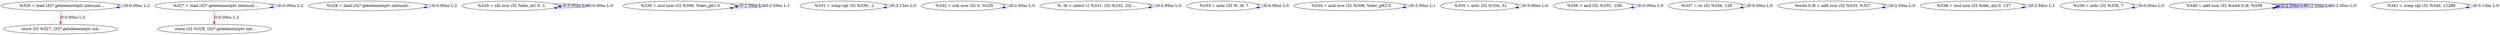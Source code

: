 digraph {
Node0x560817b18a00[label="  %326 = load i32* getelementptr inbound..."];
Node0x560817b18a00 -> Node0x560817b18a00[label="D:0.00ns L:2",color=blue];
Node0x560817b18ca0[label="  store i32 %327, i32* getelementptr inb..."];
Node0x560817b18a00 -> Node0x560817b18ca0[label="D:0.00ns L:2",color=red];
Node0x560817b18bc0[label="  %327 = load i32* getelementptr inbound..."];
Node0x560817b18bc0 -> Node0x560817b18bc0[label="D:0.00ns L:2",color=blue];
Node0x560817b18e60[label="  store i32 %328, i32* getelementptr inb..."];
Node0x560817b18bc0 -> Node0x560817b18e60[label="D:0.00ns L:2",color=red];
Node0x560817b18d80[label="  %328 = load i32* getelementptr inbound..."];
Node0x560817b18d80 -> Node0x560817b18d80[label="D:0.00ns L:2",color=blue];
Node0x560817b19100[label="  %329 = shl nsw i32 %dec_al1.0, 2"];
Node0x560817b19100 -> Node0x560817b19100[label="D:0.00ns L:0",color=blue];
Node0x560817b19100 -> Node0x560817b19100[label="D:0.00ns L:0",color=blue];
Node0x560817b191e0[label="  %330 = mul nsw i32 %306, %dec_plt1.0"];
Node0x560817b191e0 -> Node0x560817b191e0[label="D:2.59ns L:1",color=blue];
Node0x560817b191e0 -> Node0x560817b191e0[label="D:2.59ns L:1",color=blue];
Node0x560817b192c0[label="  %331 = icmp sgt i32 %330, -1"];
Node0x560817b192c0 -> Node0x560817b192c0[label="D:3.13ns L:0",color=blue];
Node0x560817b193a0[label="  %332 = sub nsw i32 0, %329"];
Node0x560817b193a0 -> Node0x560817b193a0[label="D:2.40ns L:0",color=blue];
Node0x560817b19480[label="  %..i8 = select i1 %331, i32 %332, i32 ..."];
Node0x560817b19480 -> Node0x560817b19480[label="D:3.99ns L:0",color=blue];
Node0x560817b19560[label="  %333 = ashr i32 %..i8, 7"];
Node0x560817b19560 -> Node0x560817b19560[label="D:0.00ns L:0",color=blue];
Node0x560817b19640[label="  %334 = mul nsw i32 %306, %dec_plt2.0"];
Node0x560817b19640 -> Node0x560817b19640[label="D:2.59ns L:1",color=blue];
Node0x560817b19720[label="  %335 = ashr i32 %334, 31"];
Node0x560817b19720 -> Node0x560817b19720[label="D:0.00ns L:0",color=blue];
Node0x560817b19800[label="  %336 = and i32 %335, -256"];
Node0x560817b19800 -> Node0x560817b19800[label="D:0.00ns L:0",color=blue];
Node0x560817b198e0[label="  %337 = or i32 %336, 128"];
Node0x560817b198e0 -> Node0x560817b198e0[label="D:0.00ns L:0",color=blue];
Node0x560817b199c0[label="  %wd4.0.i9 = add nsw i32 %333, %337"];
Node0x560817b199c0 -> Node0x560817b199c0[label="D:2.50ns L:0",color=blue];
Node0x560817b19aa0[label="  %338 = mul nsw i32 %dec_al2.0, 127"];
Node0x560817b19aa0 -> Node0x560817b19aa0[label="D:2.59ns L:1",color=blue];
Node0x560817b19b80[label="  %339 = ashr i32 %338, 7"];
Node0x560817b19b80 -> Node0x560817b19b80[label="D:0.00ns L:0",color=blue];
Node0x560817b19c60[label="  %340 = add nsw i32 %wd4.0.i9, %339"];
Node0x560817b19c60 -> Node0x560817b19c60[label="D:2.50ns L:0",color=blue];
Node0x560817b19c60 -> Node0x560817b19c60[label="D:2.50ns L:0",color=blue];
Node0x560817b19c60 -> Node0x560817b19c60[label="D:2.50ns L:0",color=blue];
Node0x560817b19d40[label="  %341 = icmp sgt i32 %340, 12288"];
Node0x560817b19d40 -> Node0x560817b19d40[label="D:3.13ns L:0",color=blue];
}
